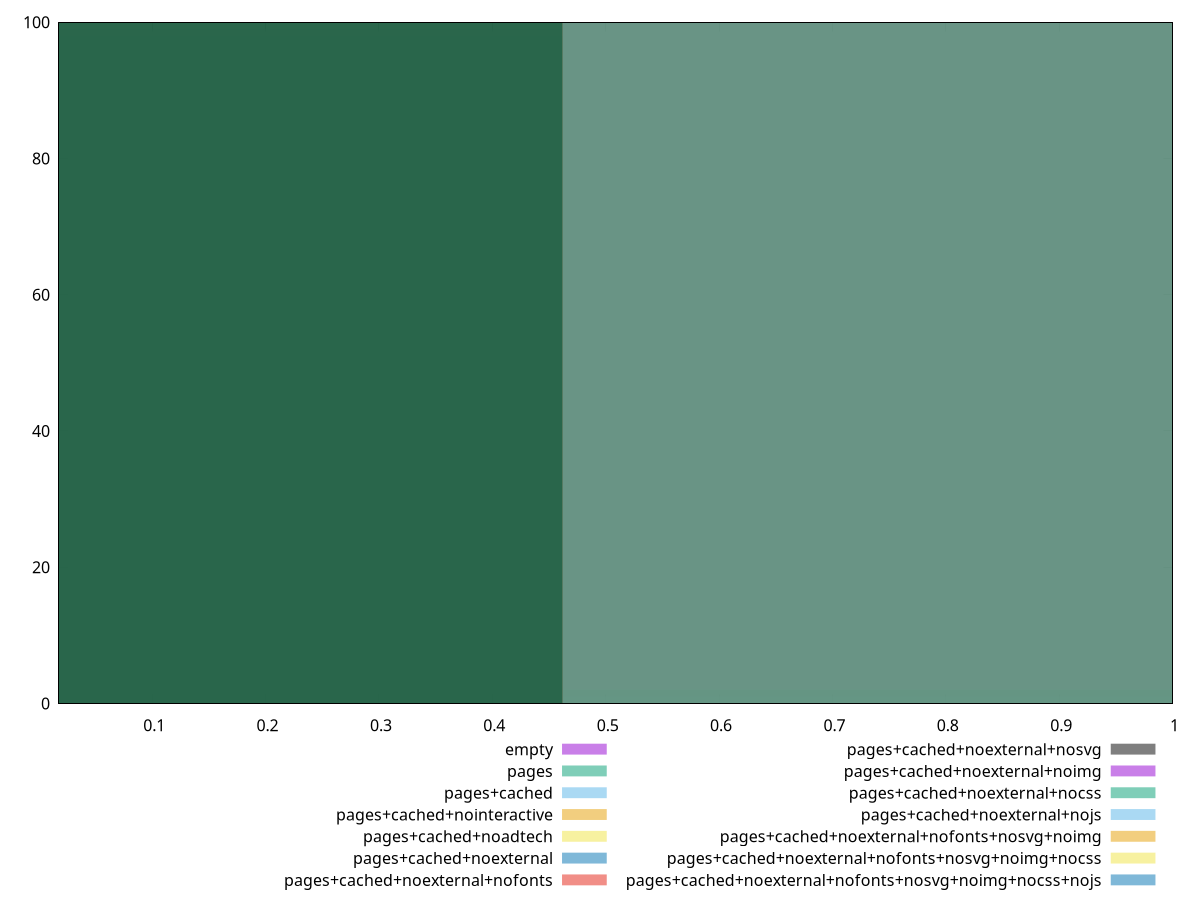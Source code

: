 reset

$empty <<EOF
0.9244231739307223 100
EOF

$pages <<EOF
0.9244231739307223 2
0 98
EOF

$pagesCached <<EOF
0.9244231739307223 1
0 99
EOF

$pagesCachedNointeractive <<EOF
0 100
EOF

$pagesCachedNoadtech <<EOF
0 100
EOF

$pagesCachedNoexternal <<EOF
0 100
EOF

$pagesCachedNoexternalNofonts <<EOF
0 100
EOF

$pagesCachedNoexternalNosvg <<EOF
0 100
EOF

$pagesCachedNoexternalNoimg <<EOF
0.9244231739307223 100
EOF

$pagesCachedNoexternalNocss <<EOF
0 100
EOF

$pagesCachedNoexternalNojs <<EOF
0.9244231739307223 100
EOF

$pagesCachedNoexternalNofontsNosvgNoimg <<EOF
0.9244231739307223 100
EOF

$pagesCachedNoexternalNofontsNosvgNoimgNocss <<EOF
0.9244231739307223 100
EOF

$pagesCachedNoexternalNofontsNosvgNoimgNocssNojs <<EOF
0.9244231739307223 100
EOF

set key outside below
set boxwidth 0.9244231739307223
set xrange [0.01783648779851399:1]
set yrange [0:100]
set trange [0:100]
set style fill transparent solid 0.5 noborder
set terminal svg size 640, 620 enhanced background rgb 'white'
set output "reprap/total-byte-weight/comparison/histogram/all_score.svg"

plot $empty title "empty" with boxes, \
     $pages title "pages" with boxes, \
     $pagesCached title "pages+cached" with boxes, \
     $pagesCachedNointeractive title "pages+cached+nointeractive" with boxes, \
     $pagesCachedNoadtech title "pages+cached+noadtech" with boxes, \
     $pagesCachedNoexternal title "pages+cached+noexternal" with boxes, \
     $pagesCachedNoexternalNofonts title "pages+cached+noexternal+nofonts" with boxes, \
     $pagesCachedNoexternalNosvg title "pages+cached+noexternal+nosvg" with boxes, \
     $pagesCachedNoexternalNoimg title "pages+cached+noexternal+noimg" with boxes, \
     $pagesCachedNoexternalNocss title "pages+cached+noexternal+nocss" with boxes, \
     $pagesCachedNoexternalNojs title "pages+cached+noexternal+nojs" with boxes, \
     $pagesCachedNoexternalNofontsNosvgNoimg title "pages+cached+noexternal+nofonts+nosvg+noimg" with boxes, \
     $pagesCachedNoexternalNofontsNosvgNoimgNocss title "pages+cached+noexternal+nofonts+nosvg+noimg+nocss" with boxes, \
     $pagesCachedNoexternalNofontsNosvgNoimgNocssNojs title "pages+cached+noexternal+nofonts+nosvg+noimg+nocss+nojs" with boxes

reset
